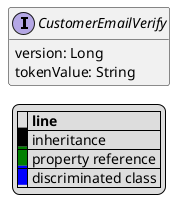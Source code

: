 @startuml

hide empty fields
hide empty methods
legend
|= |= line |
|<back:black>   </back>| inheritance |
|<back:green>   </back>| property reference |
|<back:blue>   </back>| discriminated class |
endlegend
interface CustomerEmailVerify [[CustomerEmailVerify.svg]]  {
    version: Long
    tokenValue: String
}






@enduml
